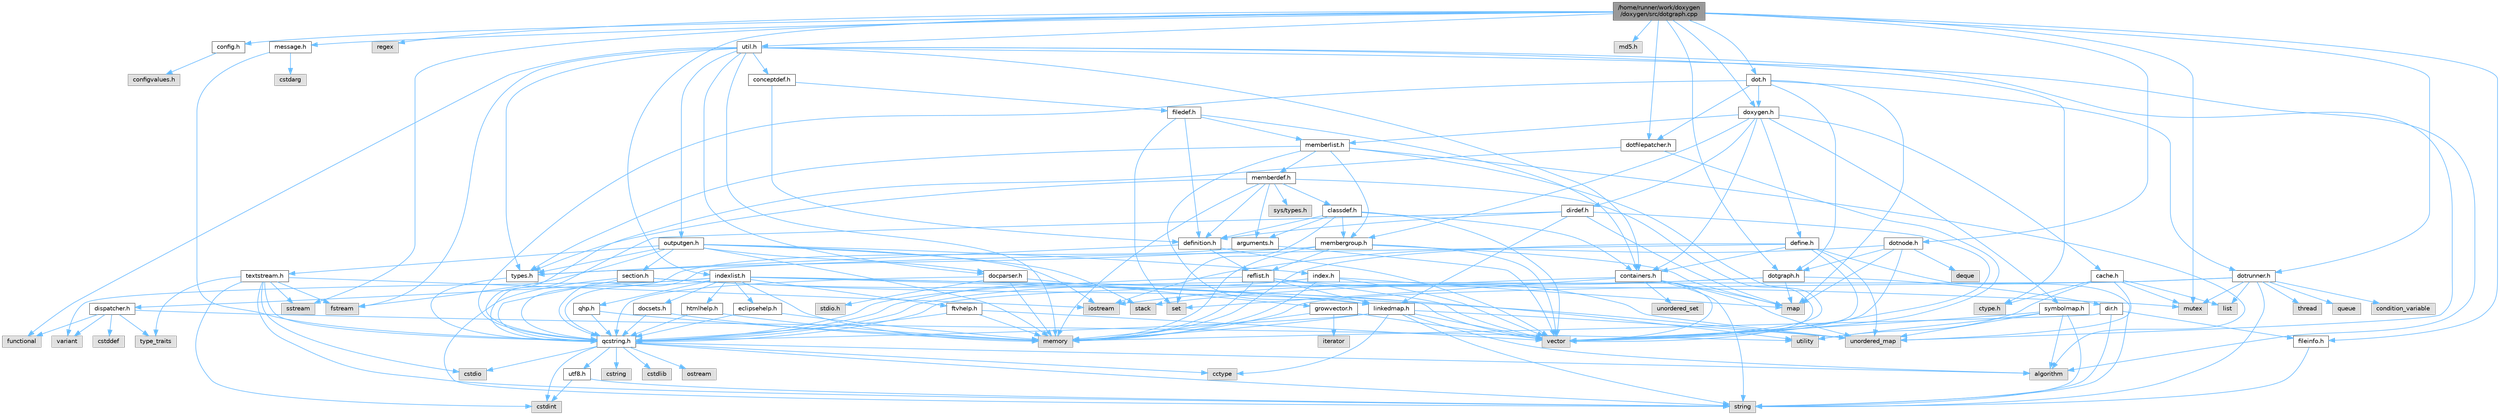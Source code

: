 digraph "/home/runner/work/doxygen/doxygen/src/dotgraph.cpp"
{
 // INTERACTIVE_SVG=YES
 // LATEX_PDF_SIZE
  bgcolor="transparent";
  edge [fontname=Helvetica,fontsize=10,labelfontname=Helvetica,labelfontsize=10];
  node [fontname=Helvetica,fontsize=10,shape=box,height=0.2,width=0.4];
  Node1 [label="/home/runner/work/doxygen\l/doxygen/src/dotgraph.cpp",height=0.2,width=0.4,color="gray40", fillcolor="grey60", style="filled", fontcolor="black",tooltip=" "];
  Node1 -> Node2 [color="steelblue1",style="solid"];
  Node2 [label="sstream",height=0.2,width=0.4,color="grey60", fillcolor="#E0E0E0", style="filled",tooltip=" "];
  Node1 -> Node3 [color="steelblue1",style="solid"];
  Node3 [label="mutex",height=0.2,width=0.4,color="grey60", fillcolor="#E0E0E0", style="filled",tooltip=" "];
  Node1 -> Node4 [color="steelblue1",style="solid"];
  Node4 [label="regex",height=0.2,width=0.4,color="grey60", fillcolor="#E0E0E0", style="filled",tooltip=" "];
  Node1 -> Node5 [color="steelblue1",style="solid"];
  Node5 [label="config.h",height=0.2,width=0.4,color="grey40", fillcolor="white", style="filled",URL="$db/d16/config_8h.html",tooltip=" "];
  Node5 -> Node6 [color="steelblue1",style="solid"];
  Node6 [label="configvalues.h",height=0.2,width=0.4,color="grey60", fillcolor="#E0E0E0", style="filled",tooltip=" "];
  Node1 -> Node7 [color="steelblue1",style="solid"];
  Node7 [label="doxygen.h",height=0.2,width=0.4,color="grey40", fillcolor="white", style="filled",URL="$d1/da1/doxygen_8h.html",tooltip=" "];
  Node7 -> Node8 [color="steelblue1",style="solid"];
  Node8 [label="containers.h",height=0.2,width=0.4,color="grey40", fillcolor="white", style="filled",URL="$d5/d75/containers_8h.html",tooltip=" "];
  Node8 -> Node9 [color="steelblue1",style="solid"];
  Node9 [label="vector",height=0.2,width=0.4,color="grey60", fillcolor="#E0E0E0", style="filled",tooltip=" "];
  Node8 -> Node10 [color="steelblue1",style="solid"];
  Node10 [label="string",height=0.2,width=0.4,color="grey60", fillcolor="#E0E0E0", style="filled",tooltip=" "];
  Node8 -> Node11 [color="steelblue1",style="solid"];
  Node11 [label="set",height=0.2,width=0.4,color="grey60", fillcolor="#E0E0E0", style="filled",tooltip=" "];
  Node8 -> Node12 [color="steelblue1",style="solid"];
  Node12 [label="map",height=0.2,width=0.4,color="grey60", fillcolor="#E0E0E0", style="filled",tooltip=" "];
  Node8 -> Node13 [color="steelblue1",style="solid"];
  Node13 [label="unordered_set",height=0.2,width=0.4,color="grey60", fillcolor="#E0E0E0", style="filled",tooltip=" "];
  Node8 -> Node14 [color="steelblue1",style="solid"];
  Node14 [label="unordered_map",height=0.2,width=0.4,color="grey60", fillcolor="#E0E0E0", style="filled",tooltip=" "];
  Node8 -> Node15 [color="steelblue1",style="solid"];
  Node15 [label="stack",height=0.2,width=0.4,color="grey60", fillcolor="#E0E0E0", style="filled",tooltip=" "];
  Node7 -> Node16 [color="steelblue1",style="solid"];
  Node16 [label="membergroup.h",height=0.2,width=0.4,color="grey40", fillcolor="white", style="filled",URL="$d9/d11/membergroup_8h.html",tooltip=" "];
  Node16 -> Node9 [color="steelblue1",style="solid"];
  Node16 -> Node12 [color="steelblue1",style="solid"];
  Node16 -> Node17 [color="steelblue1",style="solid"];
  Node17 [label="memory",height=0.2,width=0.4,color="grey60", fillcolor="#E0E0E0", style="filled",tooltip=" "];
  Node16 -> Node18 [color="steelblue1",style="solid"];
  Node18 [label="types.h",height=0.2,width=0.4,color="grey40", fillcolor="white", style="filled",URL="$d9/d49/types_8h.html",tooltip="This file contains a number of basic enums and types."];
  Node18 -> Node19 [color="steelblue1",style="solid"];
  Node19 [label="qcstring.h",height=0.2,width=0.4,color="grey40", fillcolor="white", style="filled",URL="$d7/d5c/qcstring_8h.html",tooltip=" "];
  Node19 -> Node10 [color="steelblue1",style="solid"];
  Node19 -> Node20 [color="steelblue1",style="solid"];
  Node20 [label="algorithm",height=0.2,width=0.4,color="grey60", fillcolor="#E0E0E0", style="filled",tooltip=" "];
  Node19 -> Node21 [color="steelblue1",style="solid"];
  Node21 [label="cctype",height=0.2,width=0.4,color="grey60", fillcolor="#E0E0E0", style="filled",tooltip=" "];
  Node19 -> Node22 [color="steelblue1",style="solid"];
  Node22 [label="cstring",height=0.2,width=0.4,color="grey60", fillcolor="#E0E0E0", style="filled",tooltip=" "];
  Node19 -> Node23 [color="steelblue1",style="solid"];
  Node23 [label="cstdio",height=0.2,width=0.4,color="grey60", fillcolor="#E0E0E0", style="filled",tooltip=" "];
  Node19 -> Node24 [color="steelblue1",style="solid"];
  Node24 [label="cstdlib",height=0.2,width=0.4,color="grey60", fillcolor="#E0E0E0", style="filled",tooltip=" "];
  Node19 -> Node25 [color="steelblue1",style="solid"];
  Node25 [label="cstdint",height=0.2,width=0.4,color="grey60", fillcolor="#E0E0E0", style="filled",tooltip=" "];
  Node19 -> Node26 [color="steelblue1",style="solid"];
  Node26 [label="ostream",height=0.2,width=0.4,color="grey60", fillcolor="#E0E0E0", style="filled",tooltip=" "];
  Node19 -> Node27 [color="steelblue1",style="solid"];
  Node27 [label="utf8.h",height=0.2,width=0.4,color="grey40", fillcolor="white", style="filled",URL="$db/d7c/utf8_8h.html",tooltip="Various UTF8 related helper functions."];
  Node27 -> Node25 [color="steelblue1",style="solid"];
  Node27 -> Node10 [color="steelblue1",style="solid"];
  Node16 -> Node28 [color="steelblue1",style="solid"];
  Node28 [label="reflist.h",height=0.2,width=0.4,color="grey40", fillcolor="white", style="filled",URL="$d1/d02/reflist_8h.html",tooltip=" "];
  Node28 -> Node9 [color="steelblue1",style="solid"];
  Node28 -> Node14 [color="steelblue1",style="solid"];
  Node28 -> Node17 [color="steelblue1",style="solid"];
  Node28 -> Node19 [color="steelblue1",style="solid"];
  Node28 -> Node29 [color="steelblue1",style="solid"];
  Node29 [label="linkedmap.h",height=0.2,width=0.4,color="grey40", fillcolor="white", style="filled",URL="$da/de1/linkedmap_8h.html",tooltip=" "];
  Node29 -> Node14 [color="steelblue1",style="solid"];
  Node29 -> Node9 [color="steelblue1",style="solid"];
  Node29 -> Node17 [color="steelblue1",style="solid"];
  Node29 -> Node10 [color="steelblue1",style="solid"];
  Node29 -> Node20 [color="steelblue1",style="solid"];
  Node29 -> Node21 [color="steelblue1",style="solid"];
  Node29 -> Node19 [color="steelblue1",style="solid"];
  Node7 -> Node30 [color="steelblue1",style="solid"];
  Node30 [label="dirdef.h",height=0.2,width=0.4,color="grey40", fillcolor="white", style="filled",URL="$d6/d15/dirdef_8h.html",tooltip=" "];
  Node30 -> Node9 [color="steelblue1",style="solid"];
  Node30 -> Node12 [color="steelblue1",style="solid"];
  Node30 -> Node19 [color="steelblue1",style="solid"];
  Node30 -> Node29 [color="steelblue1",style="solid"];
  Node30 -> Node31 [color="steelblue1",style="solid"];
  Node31 [label="definition.h",height=0.2,width=0.4,color="grey40", fillcolor="white", style="filled",URL="$df/da1/definition_8h.html",tooltip=" "];
  Node31 -> Node9 [color="steelblue1",style="solid"];
  Node31 -> Node18 [color="steelblue1",style="solid"];
  Node31 -> Node28 [color="steelblue1",style="solid"];
  Node7 -> Node32 [color="steelblue1",style="solid"];
  Node32 [label="memberlist.h",height=0.2,width=0.4,color="grey40", fillcolor="white", style="filled",URL="$dd/d78/memberlist_8h.html",tooltip=" "];
  Node32 -> Node9 [color="steelblue1",style="solid"];
  Node32 -> Node20 [color="steelblue1",style="solid"];
  Node32 -> Node33 [color="steelblue1",style="solid"];
  Node33 [label="memberdef.h",height=0.2,width=0.4,color="grey40", fillcolor="white", style="filled",URL="$d4/d46/memberdef_8h.html",tooltip=" "];
  Node33 -> Node9 [color="steelblue1",style="solid"];
  Node33 -> Node17 [color="steelblue1",style="solid"];
  Node33 -> Node34 [color="steelblue1",style="solid"];
  Node34 [label="sys/types.h",height=0.2,width=0.4,color="grey60", fillcolor="#E0E0E0", style="filled",tooltip=" "];
  Node33 -> Node18 [color="steelblue1",style="solid"];
  Node33 -> Node31 [color="steelblue1",style="solid"];
  Node33 -> Node35 [color="steelblue1",style="solid"];
  Node35 [label="arguments.h",height=0.2,width=0.4,color="grey40", fillcolor="white", style="filled",URL="$df/d9b/arguments_8h.html",tooltip=" "];
  Node35 -> Node9 [color="steelblue1",style="solid"];
  Node35 -> Node19 [color="steelblue1",style="solid"];
  Node33 -> Node36 [color="steelblue1",style="solid"];
  Node36 [label="classdef.h",height=0.2,width=0.4,color="grey40", fillcolor="white", style="filled",URL="$d1/da6/classdef_8h.html",tooltip=" "];
  Node36 -> Node9 [color="steelblue1",style="solid"];
  Node36 -> Node11 [color="steelblue1",style="solid"];
  Node36 -> Node8 [color="steelblue1",style="solid"];
  Node36 -> Node31 [color="steelblue1",style="solid"];
  Node36 -> Node35 [color="steelblue1",style="solid"];
  Node36 -> Node16 [color="steelblue1",style="solid"];
  Node32 -> Node29 [color="steelblue1",style="solid"];
  Node32 -> Node18 [color="steelblue1",style="solid"];
  Node32 -> Node16 [color="steelblue1",style="solid"];
  Node7 -> Node37 [color="steelblue1",style="solid"];
  Node37 [label="define.h",height=0.2,width=0.4,color="grey40", fillcolor="white", style="filled",URL="$df/d67/define_8h.html",tooltip=" "];
  Node37 -> Node9 [color="steelblue1",style="solid"];
  Node37 -> Node17 [color="steelblue1",style="solid"];
  Node37 -> Node10 [color="steelblue1",style="solid"];
  Node37 -> Node14 [color="steelblue1",style="solid"];
  Node37 -> Node19 [color="steelblue1",style="solid"];
  Node37 -> Node8 [color="steelblue1",style="solid"];
  Node7 -> Node38 [color="steelblue1",style="solid"];
  Node38 [label="cache.h",height=0.2,width=0.4,color="grey40", fillcolor="white", style="filled",URL="$d3/d26/cache_8h.html",tooltip=" "];
  Node38 -> Node39 [color="steelblue1",style="solid"];
  Node39 [label="list",height=0.2,width=0.4,color="grey60", fillcolor="#E0E0E0", style="filled",tooltip=" "];
  Node38 -> Node14 [color="steelblue1",style="solid"];
  Node38 -> Node3 [color="steelblue1",style="solid"];
  Node38 -> Node40 [color="steelblue1",style="solid"];
  Node40 [label="utility",height=0.2,width=0.4,color="grey60", fillcolor="#E0E0E0", style="filled",tooltip=" "];
  Node38 -> Node41 [color="steelblue1",style="solid"];
  Node41 [label="ctype.h",height=0.2,width=0.4,color="grey60", fillcolor="#E0E0E0", style="filled",tooltip=" "];
  Node7 -> Node42 [color="steelblue1",style="solid"];
  Node42 [label="symbolmap.h",height=0.2,width=0.4,color="grey40", fillcolor="white", style="filled",URL="$d7/ddd/symbolmap_8h.html",tooltip=" "];
  Node42 -> Node20 [color="steelblue1",style="solid"];
  Node42 -> Node14 [color="steelblue1",style="solid"];
  Node42 -> Node9 [color="steelblue1",style="solid"];
  Node42 -> Node10 [color="steelblue1",style="solid"];
  Node42 -> Node40 [color="steelblue1",style="solid"];
  Node1 -> Node43 [color="steelblue1",style="solid"];
  Node43 [label="indexlist.h",height=0.2,width=0.4,color="grey40", fillcolor="white", style="filled",URL="$d5/d61/indexlist_8h.html",tooltip=" "];
  Node43 -> Node40 [color="steelblue1",style="solid"];
  Node43 -> Node9 [color="steelblue1",style="solid"];
  Node43 -> Node17 [color="steelblue1",style="solid"];
  Node43 -> Node3 [color="steelblue1",style="solid"];
  Node43 -> Node44 [color="steelblue1",style="solid"];
  Node44 [label="variant",height=0.2,width=0.4,color="grey60", fillcolor="#E0E0E0", style="filled",tooltip=" "];
  Node43 -> Node19 [color="steelblue1",style="solid"];
  Node43 -> Node45 [color="steelblue1",style="solid"];
  Node45 [label="dispatcher.h",height=0.2,width=0.4,color="grey40", fillcolor="white", style="filled",URL="$da/d73/dispatcher_8h.html",tooltip=" "];
  Node45 -> Node46 [color="steelblue1",style="solid"];
  Node46 [label="cstddef",height=0.2,width=0.4,color="grey60", fillcolor="#E0E0E0", style="filled",tooltip=" "];
  Node45 -> Node40 [color="steelblue1",style="solid"];
  Node45 -> Node47 [color="steelblue1",style="solid"];
  Node47 [label="functional",height=0.2,width=0.4,color="grey60", fillcolor="#E0E0E0", style="filled",tooltip=" "];
  Node45 -> Node44 [color="steelblue1",style="solid"];
  Node45 -> Node48 [color="steelblue1",style="solid"];
  Node48 [label="type_traits",height=0.2,width=0.4,color="grey60", fillcolor="#E0E0E0", style="filled",tooltip=" "];
  Node43 -> Node49 [color="steelblue1",style="solid"];
  Node49 [label="docsets.h",height=0.2,width=0.4,color="grey40", fillcolor="white", style="filled",URL="$d1/db2/docsets_8h.html",tooltip=" "];
  Node49 -> Node17 [color="steelblue1",style="solid"];
  Node49 -> Node19 [color="steelblue1",style="solid"];
  Node43 -> Node50 [color="steelblue1",style="solid"];
  Node50 [label="eclipsehelp.h",height=0.2,width=0.4,color="grey40", fillcolor="white", style="filled",URL="$db/d9e/eclipsehelp_8h.html",tooltip=" "];
  Node50 -> Node17 [color="steelblue1",style="solid"];
  Node50 -> Node19 [color="steelblue1",style="solid"];
  Node43 -> Node51 [color="steelblue1",style="solid"];
  Node51 [label="ftvhelp.h",height=0.2,width=0.4,color="grey40", fillcolor="white", style="filled",URL="$d2/d4a/ftvhelp_8h.html",tooltip=" "];
  Node51 -> Node17 [color="steelblue1",style="solid"];
  Node51 -> Node9 [color="steelblue1",style="solid"];
  Node51 -> Node19 [color="steelblue1",style="solid"];
  Node43 -> Node52 [color="steelblue1",style="solid"];
  Node52 [label="htmlhelp.h",height=0.2,width=0.4,color="grey40", fillcolor="white", style="filled",URL="$d8/dc3/htmlhelp_8h.html",tooltip=" "];
  Node52 -> Node17 [color="steelblue1",style="solid"];
  Node52 -> Node19 [color="steelblue1",style="solid"];
  Node43 -> Node53 [color="steelblue1",style="solid"];
  Node53 [label="qhp.h",height=0.2,width=0.4,color="grey40", fillcolor="white", style="filled",URL="$dc/d20/qhp_8h.html",tooltip=" "];
  Node53 -> Node17 [color="steelblue1",style="solid"];
  Node53 -> Node19 [color="steelblue1",style="solid"];
  Node1 -> Node54 [color="steelblue1",style="solid"];
  Node54 [label="md5.h",height=0.2,width=0.4,color="grey60", fillcolor="#E0E0E0", style="filled",tooltip=" "];
  Node1 -> Node55 [color="steelblue1",style="solid"];
  Node55 [label="message.h",height=0.2,width=0.4,color="grey40", fillcolor="white", style="filled",URL="$d2/d0d/message_8h.html",tooltip=" "];
  Node55 -> Node56 [color="steelblue1",style="solid"];
  Node56 [label="cstdarg",height=0.2,width=0.4,color="grey60", fillcolor="#E0E0E0", style="filled",tooltip=" "];
  Node55 -> Node19 [color="steelblue1",style="solid"];
  Node1 -> Node57 [color="steelblue1",style="solid"];
  Node57 [label="util.h",height=0.2,width=0.4,color="grey40", fillcolor="white", style="filled",URL="$d8/d3c/util_8h.html",tooltip="A bunch of utility functions."];
  Node57 -> Node17 [color="steelblue1",style="solid"];
  Node57 -> Node14 [color="steelblue1",style="solid"];
  Node57 -> Node20 [color="steelblue1",style="solid"];
  Node57 -> Node47 [color="steelblue1",style="solid"];
  Node57 -> Node58 [color="steelblue1",style="solid"];
  Node58 [label="fstream",height=0.2,width=0.4,color="grey60", fillcolor="#E0E0E0", style="filled",tooltip=" "];
  Node57 -> Node41 [color="steelblue1",style="solid"];
  Node57 -> Node18 [color="steelblue1",style="solid"];
  Node57 -> Node59 [color="steelblue1",style="solid"];
  Node59 [label="docparser.h",height=0.2,width=0.4,color="grey40", fillcolor="white", style="filled",URL="$de/d9c/docparser_8h.html",tooltip=" "];
  Node59 -> Node60 [color="steelblue1",style="solid"];
  Node60 [label="stdio.h",height=0.2,width=0.4,color="grey60", fillcolor="#E0E0E0", style="filled",tooltip=" "];
  Node59 -> Node17 [color="steelblue1",style="solid"];
  Node59 -> Node19 [color="steelblue1",style="solid"];
  Node59 -> Node61 [color="steelblue1",style="solid"];
  Node61 [label="growvector.h",height=0.2,width=0.4,color="grey40", fillcolor="white", style="filled",URL="$d7/d50/growvector_8h.html",tooltip=" "];
  Node61 -> Node9 [color="steelblue1",style="solid"];
  Node61 -> Node17 [color="steelblue1",style="solid"];
  Node61 -> Node62 [color="steelblue1",style="solid"];
  Node62 [label="iterator",height=0.2,width=0.4,color="grey60", fillcolor="#E0E0E0", style="filled",tooltip=" "];
  Node57 -> Node8 [color="steelblue1",style="solid"];
  Node57 -> Node63 [color="steelblue1",style="solid"];
  Node63 [label="outputgen.h",height=0.2,width=0.4,color="grey40", fillcolor="white", style="filled",URL="$df/d06/outputgen_8h.html",tooltip=" "];
  Node63 -> Node17 [color="steelblue1",style="solid"];
  Node63 -> Node15 [color="steelblue1",style="solid"];
  Node63 -> Node64 [color="steelblue1",style="solid"];
  Node64 [label="iostream",height=0.2,width=0.4,color="grey60", fillcolor="#E0E0E0", style="filled",tooltip=" "];
  Node63 -> Node58 [color="steelblue1",style="solid"];
  Node63 -> Node18 [color="steelblue1",style="solid"];
  Node63 -> Node65 [color="steelblue1",style="solid"];
  Node65 [label="index.h",height=0.2,width=0.4,color="grey40", fillcolor="white", style="filled",URL="$d1/db5/index_8h.html",tooltip=" "];
  Node65 -> Node17 [color="steelblue1",style="solid"];
  Node65 -> Node9 [color="steelblue1",style="solid"];
  Node65 -> Node12 [color="steelblue1",style="solid"];
  Node65 -> Node19 [color="steelblue1",style="solid"];
  Node63 -> Node66 [color="steelblue1",style="solid"];
  Node66 [label="section.h",height=0.2,width=0.4,color="grey40", fillcolor="white", style="filled",URL="$d1/d2a/section_8h.html",tooltip=" "];
  Node66 -> Node10 [color="steelblue1",style="solid"];
  Node66 -> Node14 [color="steelblue1",style="solid"];
  Node66 -> Node19 [color="steelblue1",style="solid"];
  Node66 -> Node29 [color="steelblue1",style="solid"];
  Node63 -> Node67 [color="steelblue1",style="solid"];
  Node67 [label="textstream.h",height=0.2,width=0.4,color="grey40", fillcolor="white", style="filled",URL="$d4/d7d/textstream_8h.html",tooltip=" "];
  Node67 -> Node10 [color="steelblue1",style="solid"];
  Node67 -> Node64 [color="steelblue1",style="solid"];
  Node67 -> Node2 [color="steelblue1",style="solid"];
  Node67 -> Node25 [color="steelblue1",style="solid"];
  Node67 -> Node23 [color="steelblue1",style="solid"];
  Node67 -> Node58 [color="steelblue1",style="solid"];
  Node67 -> Node48 [color="steelblue1",style="solid"];
  Node67 -> Node19 [color="steelblue1",style="solid"];
  Node63 -> Node59 [color="steelblue1",style="solid"];
  Node57 -> Node68 [color="steelblue1",style="solid"];
  Node68 [label="conceptdef.h",height=0.2,width=0.4,color="grey40", fillcolor="white", style="filled",URL="$da/df1/conceptdef_8h.html",tooltip=" "];
  Node68 -> Node31 [color="steelblue1",style="solid"];
  Node68 -> Node69 [color="steelblue1",style="solid"];
  Node69 [label="filedef.h",height=0.2,width=0.4,color="grey40", fillcolor="white", style="filled",URL="$d4/d3a/filedef_8h.html",tooltip=" "];
  Node69 -> Node11 [color="steelblue1",style="solid"];
  Node69 -> Node31 [color="steelblue1",style="solid"];
  Node69 -> Node32 [color="steelblue1",style="solid"];
  Node69 -> Node8 [color="steelblue1",style="solid"];
  Node1 -> Node70 [color="steelblue1",style="solid"];
  Node70 [label="dot.h",height=0.2,width=0.4,color="grey40", fillcolor="white", style="filled",URL="$d6/d4a/dot_8h.html",tooltip=" "];
  Node70 -> Node12 [color="steelblue1",style="solid"];
  Node70 -> Node19 [color="steelblue1",style="solid"];
  Node70 -> Node71 [color="steelblue1",style="solid"];
  Node71 [label="dotgraph.h",height=0.2,width=0.4,color="grey40", fillcolor="white", style="filled",URL="$d0/daa/dotgraph_8h.html",tooltip=" "];
  Node71 -> Node64 [color="steelblue1",style="solid"];
  Node71 -> Node12 [color="steelblue1",style="solid"];
  Node71 -> Node19 [color="steelblue1",style="solid"];
  Node71 -> Node72 [color="steelblue1",style="solid"];
  Node72 [label="dir.h",height=0.2,width=0.4,color="grey40", fillcolor="white", style="filled",URL="$df/d9c/dir_8h.html",tooltip=" "];
  Node72 -> Node10 [color="steelblue1",style="solid"];
  Node72 -> Node17 [color="steelblue1",style="solid"];
  Node72 -> Node73 [color="steelblue1",style="solid"];
  Node73 [label="fileinfo.h",height=0.2,width=0.4,color="grey40", fillcolor="white", style="filled",URL="$df/d45/fileinfo_8h.html",tooltip=" "];
  Node73 -> Node10 [color="steelblue1",style="solid"];
  Node70 -> Node74 [color="steelblue1",style="solid"];
  Node74 [label="dotfilepatcher.h",height=0.2,width=0.4,color="grey40", fillcolor="white", style="filled",URL="$d3/d38/dotfilepatcher_8h.html",tooltip=" "];
  Node74 -> Node9 [color="steelblue1",style="solid"];
  Node74 -> Node19 [color="steelblue1",style="solid"];
  Node70 -> Node75 [color="steelblue1",style="solid"];
  Node75 [label="dotrunner.h",height=0.2,width=0.4,color="grey40", fillcolor="white", style="filled",URL="$d2/dd1/dotrunner_8h.html",tooltip=" "];
  Node75 -> Node10 [color="steelblue1",style="solid"];
  Node75 -> Node76 [color="steelblue1",style="solid"];
  Node76 [label="thread",height=0.2,width=0.4,color="grey60", fillcolor="#E0E0E0", style="filled",tooltip=" "];
  Node75 -> Node39 [color="steelblue1",style="solid"];
  Node75 -> Node77 [color="steelblue1",style="solid"];
  Node77 [label="queue",height=0.2,width=0.4,color="grey60", fillcolor="#E0E0E0", style="filled",tooltip=" "];
  Node75 -> Node3 [color="steelblue1",style="solid"];
  Node75 -> Node78 [color="steelblue1",style="solid"];
  Node78 [label="condition_variable",height=0.2,width=0.4,color="grey60", fillcolor="#E0E0E0", style="filled",tooltip=" "];
  Node75 -> Node17 [color="steelblue1",style="solid"];
  Node75 -> Node19 [color="steelblue1",style="solid"];
  Node70 -> Node7 [color="steelblue1",style="solid"];
  Node1 -> Node75 [color="steelblue1",style="solid"];
  Node1 -> Node71 [color="steelblue1",style="solid"];
  Node1 -> Node79 [color="steelblue1",style="solid"];
  Node79 [label="dotnode.h",height=0.2,width=0.4,color="grey40", fillcolor="white", style="filled",URL="$d8/d3b/dotnode_8h.html",tooltip=" "];
  Node79 -> Node9 [color="steelblue1",style="solid"];
  Node79 -> Node12 [color="steelblue1",style="solid"];
  Node79 -> Node80 [color="steelblue1",style="solid"];
  Node80 [label="deque",height=0.2,width=0.4,color="grey60", fillcolor="#E0E0E0", style="filled",tooltip=" "];
  Node79 -> Node64 [color="steelblue1",style="solid"];
  Node79 -> Node71 [color="steelblue1",style="solid"];
  Node1 -> Node74 [color="steelblue1",style="solid"];
  Node1 -> Node73 [color="steelblue1",style="solid"];
}

